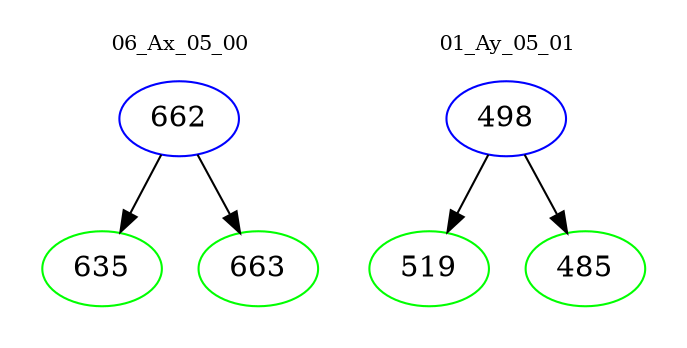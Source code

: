digraph{
subgraph cluster_0 {
color = white
label = "06_Ax_05_00";
fontsize=10;
T0_662 [label="662", color="blue"]
T0_662 -> T0_635 [color="black"]
T0_635 [label="635", color="green"]
T0_662 -> T0_663 [color="black"]
T0_663 [label="663", color="green"]
}
subgraph cluster_1 {
color = white
label = "01_Ay_05_01";
fontsize=10;
T1_498 [label="498", color="blue"]
T1_498 -> T1_519 [color="black"]
T1_519 [label="519", color="green"]
T1_498 -> T1_485 [color="black"]
T1_485 [label="485", color="green"]
}
}
